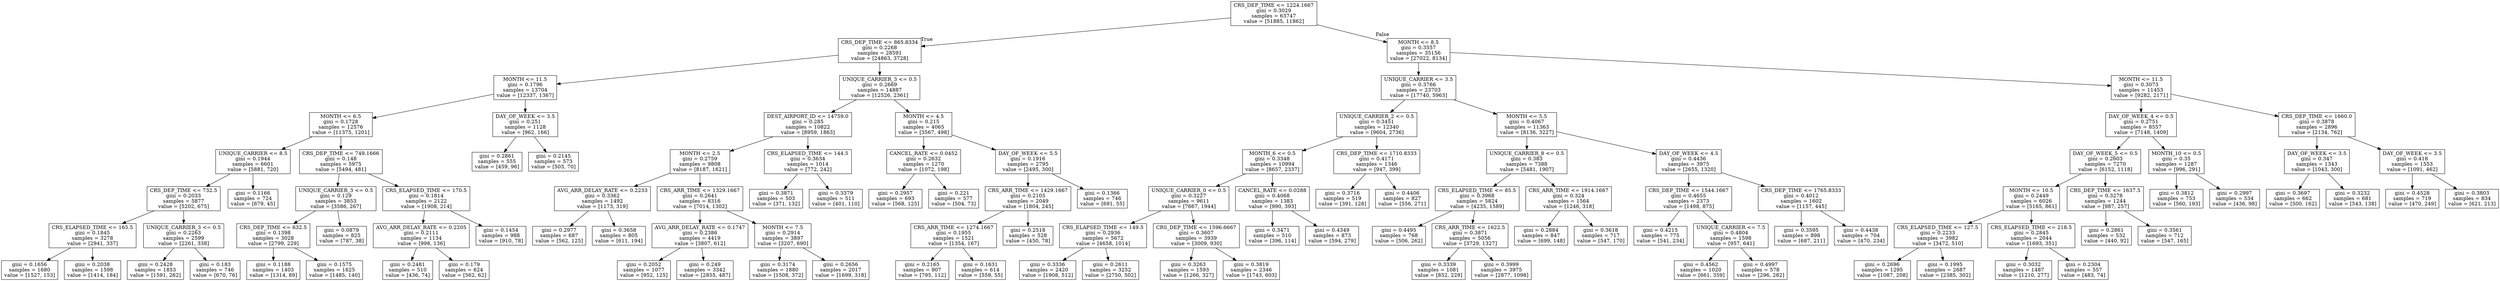 digraph Tree {
node [shape=box] ;
0 [label="CRS_DEP_TIME <= 1224.1667\ngini = 0.3029\nsamples = 63747\nvalue = [51885, 11862]"] ;
1 [label="CRS_DEP_TIME <= 865.8334\ngini = 0.2268\nsamples = 28591\nvalue = [24863, 3728]"] ;
0 -> 1 [labeldistance=2.5, labelangle=45, headlabel="True"] ;
2 [label="MONTH <= 11.5\ngini = 0.1796\nsamples = 13704\nvalue = [12337, 1367]"] ;
1 -> 2 ;
3 [label="MONTH <= 6.5\ngini = 0.1728\nsamples = 12576\nvalue = [11375, 1201]"] ;
2 -> 3 ;
4 [label="UNIQUE_CARRIER <= 8.5\ngini = 0.1944\nsamples = 6601\nvalue = [5881, 720]"] ;
3 -> 4 ;
5 [label="CRS_DEP_TIME <= 732.5\ngini = 0.2033\nsamples = 5877\nvalue = [5202, 675]"] ;
4 -> 5 ;
6 [label="CRS_ELAPSED_TIME <= 165.5\ngini = 0.1845\nsamples = 3278\nvalue = [2941, 337]"] ;
5 -> 6 ;
7 [label="gini = 0.1656\nsamples = 1680\nvalue = [1527, 153]"] ;
6 -> 7 ;
8 [label="gini = 0.2038\nsamples = 1598\nvalue = [1414, 184]"] ;
6 -> 8 ;
9 [label="UNIQUE_CARRIER_3 <= 0.5\ngini = 0.2263\nsamples = 2599\nvalue = [2261, 338]"] ;
5 -> 9 ;
10 [label="gini = 0.2428\nsamples = 1853\nvalue = [1591, 262]"] ;
9 -> 10 ;
11 [label="gini = 0.183\nsamples = 746\nvalue = [670, 76]"] ;
9 -> 11 ;
12 [label="gini = 0.1166\nsamples = 724\nvalue = [679, 45]"] ;
4 -> 12 ;
13 [label="CRS_DEP_TIME <= 749.1666\ngini = 0.148\nsamples = 5975\nvalue = [5494, 481]"] ;
3 -> 13 ;
14 [label="UNIQUE_CARRIER_3 <= 0.5\ngini = 0.129\nsamples = 3853\nvalue = [3586, 267]"] ;
13 -> 14 ;
15 [label="CRS_DEP_TIME <= 632.5\ngini = 0.1398\nsamples = 3028\nvalue = [2799, 229]"] ;
14 -> 15 ;
16 [label="gini = 0.1188\nsamples = 1403\nvalue = [1314, 89]"] ;
15 -> 16 ;
17 [label="gini = 0.1575\nsamples = 1625\nvalue = [1485, 140]"] ;
15 -> 17 ;
18 [label="gini = 0.0879\nsamples = 825\nvalue = [787, 38]"] ;
14 -> 18 ;
19 [label="CRS_ELAPSED_TIME <= 170.5\ngini = 0.1814\nsamples = 2122\nvalue = [1908, 214]"] ;
13 -> 19 ;
20 [label="AVG_ARR_DELAY_RATE <= 0.2205\ngini = 0.2111\nsamples = 1134\nvalue = [998, 136]"] ;
19 -> 20 ;
21 [label="gini = 0.2481\nsamples = 510\nvalue = [436, 74]"] ;
20 -> 21 ;
22 [label="gini = 0.179\nsamples = 624\nvalue = [562, 62]"] ;
20 -> 22 ;
23 [label="gini = 0.1454\nsamples = 988\nvalue = [910, 78]"] ;
19 -> 23 ;
24 [label="DAY_OF_WEEK <= 3.5\ngini = 0.251\nsamples = 1128\nvalue = [962, 166]"] ;
2 -> 24 ;
25 [label="gini = 0.2861\nsamples = 555\nvalue = [459, 96]"] ;
24 -> 25 ;
26 [label="gini = 0.2145\nsamples = 573\nvalue = [503, 70]"] ;
24 -> 26 ;
27 [label="UNIQUE_CARRIER_3 <= 0.5\ngini = 0.2669\nsamples = 14887\nvalue = [12526, 2361]"] ;
1 -> 27 ;
28 [label="DEST_AIRPORT_ID <= 14759.0\ngini = 0.285\nsamples = 10822\nvalue = [8959, 1863]"] ;
27 -> 28 ;
29 [label="MONTH <= 2.5\ngini = 0.2759\nsamples = 9808\nvalue = [8187, 1621]"] ;
28 -> 29 ;
30 [label="AVG_ARR_DELAY_RATE <= 0.2233\ngini = 0.3362\nsamples = 1492\nvalue = [1173, 319]"] ;
29 -> 30 ;
31 [label="gini = 0.2977\nsamples = 687\nvalue = [562, 125]"] ;
30 -> 31 ;
32 [label="gini = 0.3658\nsamples = 805\nvalue = [611, 194]"] ;
30 -> 32 ;
33 [label="CRS_ARR_TIME <= 1329.1667\ngini = 0.2641\nsamples = 8316\nvalue = [7014, 1302]"] ;
29 -> 33 ;
34 [label="AVG_ARR_DELAY_RATE <= 0.1747\ngini = 0.2386\nsamples = 4419\nvalue = [3807, 612]"] ;
33 -> 34 ;
35 [label="gini = 0.2052\nsamples = 1077\nvalue = [952, 125]"] ;
34 -> 35 ;
36 [label="gini = 0.249\nsamples = 3342\nvalue = [2855, 487]"] ;
34 -> 36 ;
37 [label="MONTH <= 7.5\ngini = 0.2914\nsamples = 3897\nvalue = [3207, 690]"] ;
33 -> 37 ;
38 [label="gini = 0.3174\nsamples = 1880\nvalue = [1508, 372]"] ;
37 -> 38 ;
39 [label="gini = 0.2656\nsamples = 2017\nvalue = [1699, 318]"] ;
37 -> 39 ;
40 [label="CRS_ELAPSED_TIME <= 144.5\ngini = 0.3634\nsamples = 1014\nvalue = [772, 242]"] ;
28 -> 40 ;
41 [label="gini = 0.3871\nsamples = 503\nvalue = [371, 132]"] ;
40 -> 41 ;
42 [label="gini = 0.3379\nsamples = 511\nvalue = [401, 110]"] ;
40 -> 42 ;
43 [label="MONTH <= 4.5\ngini = 0.215\nsamples = 4065\nvalue = [3567, 498]"] ;
27 -> 43 ;
44 [label="CANCEL_RATE <= 0.0452\ngini = 0.2632\nsamples = 1270\nvalue = [1072, 198]"] ;
43 -> 44 ;
45 [label="gini = 0.2957\nsamples = 693\nvalue = [568, 125]"] ;
44 -> 45 ;
46 [label="gini = 0.221\nsamples = 577\nvalue = [504, 73]"] ;
44 -> 46 ;
47 [label="DAY_OF_WEEK <= 5.5\ngini = 0.1916\nsamples = 2795\nvalue = [2495, 300]"] ;
43 -> 47 ;
48 [label="CRS_ARR_TIME <= 1429.1667\ngini = 0.2105\nsamples = 2049\nvalue = [1804, 245]"] ;
47 -> 48 ;
49 [label="CRS_ARR_TIME <= 1274.1667\ngini = 0.1955\nsamples = 1521\nvalue = [1354, 167]"] ;
48 -> 49 ;
50 [label="gini = 0.2165\nsamples = 907\nvalue = [795, 112]"] ;
49 -> 50 ;
51 [label="gini = 0.1631\nsamples = 614\nvalue = [559, 55]"] ;
49 -> 51 ;
52 [label="gini = 0.2518\nsamples = 528\nvalue = [450, 78]"] ;
48 -> 52 ;
53 [label="gini = 0.1366\nsamples = 746\nvalue = [691, 55]"] ;
47 -> 53 ;
54 [label="MONTH <= 8.5\ngini = 0.3557\nsamples = 35156\nvalue = [27022, 8134]"] ;
0 -> 54 [labeldistance=2.5, labelangle=-45, headlabel="False"] ;
55 [label="UNIQUE_CARRIER <= 3.5\ngini = 0.3766\nsamples = 23703\nvalue = [17740, 5963]"] ;
54 -> 55 ;
56 [label="UNIQUE_CARRIER_2 <= 0.5\ngini = 0.3451\nsamples = 12340\nvalue = [9604, 2736]"] ;
55 -> 56 ;
57 [label="MONTH_6 <= 0.5\ngini = 0.3348\nsamples = 10994\nvalue = [8657, 2337]"] ;
56 -> 57 ;
58 [label="UNIQUE_CARRIER_0 <= 0.5\ngini = 0.3227\nsamples = 9611\nvalue = [7667, 1944]"] ;
57 -> 58 ;
59 [label="CRS_ELAPSED_TIME <= 149.5\ngini = 0.2936\nsamples = 5672\nvalue = [4658, 1014]"] ;
58 -> 59 ;
60 [label="gini = 0.3336\nsamples = 2420\nvalue = [1908, 512]"] ;
59 -> 60 ;
61 [label="gini = 0.2611\nsamples = 3252\nvalue = [2750, 502]"] ;
59 -> 61 ;
62 [label="CRS_DEP_TIME <= 1596.6667\ngini = 0.3607\nsamples = 3939\nvalue = [3009, 930]"] ;
58 -> 62 ;
63 [label="gini = 0.3263\nsamples = 1593\nvalue = [1266, 327]"] ;
62 -> 63 ;
64 [label="gini = 0.3819\nsamples = 2346\nvalue = [1743, 603]"] ;
62 -> 64 ;
65 [label="CANCEL_RATE <= 0.0288\ngini = 0.4068\nsamples = 1383\nvalue = [990, 393]"] ;
57 -> 65 ;
66 [label="gini = 0.3471\nsamples = 510\nvalue = [396, 114]"] ;
65 -> 66 ;
67 [label="gini = 0.4349\nsamples = 873\nvalue = [594, 279]"] ;
65 -> 67 ;
68 [label="CRS_DEP_TIME <= 1710.8333\ngini = 0.4171\nsamples = 1346\nvalue = [947, 399]"] ;
56 -> 68 ;
69 [label="gini = 0.3716\nsamples = 519\nvalue = [391, 128]"] ;
68 -> 69 ;
70 [label="gini = 0.4406\nsamples = 827\nvalue = [556, 271]"] ;
68 -> 70 ;
71 [label="MONTH <= 5.5\ngini = 0.4067\nsamples = 11363\nvalue = [8136, 3227]"] ;
55 -> 71 ;
72 [label="UNIQUE_CARRIER_8 <= 0.5\ngini = 0.383\nsamples = 7388\nvalue = [5481, 1907]"] ;
71 -> 72 ;
73 [label="CRS_ELAPSED_TIME <= 85.5\ngini = 0.3968\nsamples = 5824\nvalue = [4235, 1589]"] ;
72 -> 73 ;
74 [label="gini = 0.4495\nsamples = 768\nvalue = [506, 262]"] ;
73 -> 74 ;
75 [label="CRS_ARR_TIME <= 1622.5\ngini = 0.3871\nsamples = 5056\nvalue = [3729, 1327]"] ;
73 -> 75 ;
76 [label="gini = 0.3339\nsamples = 1081\nvalue = [852, 229]"] ;
75 -> 76 ;
77 [label="gini = 0.3999\nsamples = 3975\nvalue = [2877, 1098]"] ;
75 -> 77 ;
78 [label="CRS_ARR_TIME <= 1914.1667\ngini = 0.324\nsamples = 1564\nvalue = [1246, 318]"] ;
72 -> 78 ;
79 [label="gini = 0.2884\nsamples = 847\nvalue = [699, 148]"] ;
78 -> 79 ;
80 [label="gini = 0.3618\nsamples = 717\nvalue = [547, 170]"] ;
78 -> 80 ;
81 [label="DAY_OF_WEEK <= 4.5\ngini = 0.4436\nsamples = 3975\nvalue = [2655, 1320]"] ;
71 -> 81 ;
82 [label="CRS_DEP_TIME <= 1544.1667\ngini = 0.4655\nsamples = 2373\nvalue = [1498, 875]"] ;
81 -> 82 ;
83 [label="gini = 0.4215\nsamples = 775\nvalue = [541, 234]"] ;
82 -> 83 ;
84 [label="UNIQUE_CARRIER <= 7.5\ngini = 0.4804\nsamples = 1598\nvalue = [957, 641]"] ;
82 -> 84 ;
85 [label="gini = 0.4562\nsamples = 1020\nvalue = [661, 359]"] ;
84 -> 85 ;
86 [label="gini = 0.4997\nsamples = 578\nvalue = [296, 282]"] ;
84 -> 86 ;
87 [label="CRS_DEP_TIME <= 1765.8333\ngini = 0.4012\nsamples = 1602\nvalue = [1157, 445]"] ;
81 -> 87 ;
88 [label="gini = 0.3595\nsamples = 898\nvalue = [687, 211]"] ;
87 -> 88 ;
89 [label="gini = 0.4438\nsamples = 704\nvalue = [470, 234]"] ;
87 -> 89 ;
90 [label="MONTH <= 11.5\ngini = 0.3073\nsamples = 11453\nvalue = [9282, 2171]"] ;
54 -> 90 ;
91 [label="DAY_OF_WEEK_4 <= 0.5\ngini = 0.2751\nsamples = 8557\nvalue = [7148, 1409]"] ;
90 -> 91 ;
92 [label="DAY_OF_WEEK_5 <= 0.5\ngini = 0.2603\nsamples = 7270\nvalue = [6152, 1118]"] ;
91 -> 92 ;
93 [label="MONTH <= 10.5\ngini = 0.2449\nsamples = 6026\nvalue = [5165, 861]"] ;
92 -> 93 ;
94 [label="CRS_ELAPSED_TIME <= 127.5\ngini = 0.2233\nsamples = 3982\nvalue = [3472, 510]"] ;
93 -> 94 ;
95 [label="gini = 0.2696\nsamples = 1295\nvalue = [1087, 208]"] ;
94 -> 95 ;
96 [label="gini = 0.1995\nsamples = 2687\nvalue = [2385, 302]"] ;
94 -> 96 ;
97 [label="CRS_ELAPSED_TIME <= 218.5\ngini = 0.2845\nsamples = 2044\nvalue = [1693, 351]"] ;
93 -> 97 ;
98 [label="gini = 0.3032\nsamples = 1487\nvalue = [1210, 277]"] ;
97 -> 98 ;
99 [label="gini = 0.2304\nsamples = 557\nvalue = [483, 74]"] ;
97 -> 99 ;
100 [label="CRS_DEP_TIME <= 1637.5\ngini = 0.3278\nsamples = 1244\nvalue = [987, 257]"] ;
92 -> 100 ;
101 [label="gini = 0.2861\nsamples = 532\nvalue = [440, 92]"] ;
100 -> 101 ;
102 [label="gini = 0.3561\nsamples = 712\nvalue = [547, 165]"] ;
100 -> 102 ;
103 [label="MONTH_10 <= 0.5\ngini = 0.35\nsamples = 1287\nvalue = [996, 291]"] ;
91 -> 103 ;
104 [label="gini = 0.3812\nsamples = 753\nvalue = [560, 193]"] ;
103 -> 104 ;
105 [label="gini = 0.2997\nsamples = 534\nvalue = [436, 98]"] ;
103 -> 105 ;
106 [label="CRS_DEP_TIME <= 1660.0\ngini = 0.3878\nsamples = 2896\nvalue = [2134, 762]"] ;
90 -> 106 ;
107 [label="DAY_OF_WEEK <= 3.5\ngini = 0.347\nsamples = 1343\nvalue = [1043, 300]"] ;
106 -> 107 ;
108 [label="gini = 0.3697\nsamples = 662\nvalue = [500, 162]"] ;
107 -> 108 ;
109 [label="gini = 0.3232\nsamples = 681\nvalue = [543, 138]"] ;
107 -> 109 ;
110 [label="DAY_OF_WEEK <= 3.5\ngini = 0.418\nsamples = 1553\nvalue = [1091, 462]"] ;
106 -> 110 ;
111 [label="gini = 0.4528\nsamples = 719\nvalue = [470, 249]"] ;
110 -> 111 ;
112 [label="gini = 0.3803\nsamples = 834\nvalue = [621, 213]"] ;
110 -> 112 ;
}
